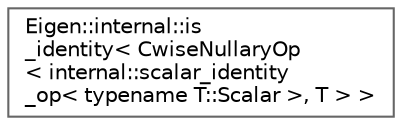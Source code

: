 digraph "Graphical Class Hierarchy"
{
 // LATEX_PDF_SIZE
  bgcolor="transparent";
  edge [fontname=Helvetica,fontsize=10,labelfontname=Helvetica,labelfontsize=10];
  node [fontname=Helvetica,fontsize=10,shape=box,height=0.2,width=0.4];
  rankdir="LR";
  Node0 [id="Node000000",label="Eigen::internal::is\l_identity\< CwiseNullaryOp\l\< internal::scalar_identity\l_op\< typename T::Scalar \>, T \> \>",height=0.2,width=0.4,color="grey40", fillcolor="white", style="filled",URL="$structEigen_1_1internal_1_1is__identity_3_01CwiseNullaryOp_3_01internal_1_1scalar__identity__op_2d176774c0e9a24435beaa725ba3fd4c.html",tooltip=" "];
}
